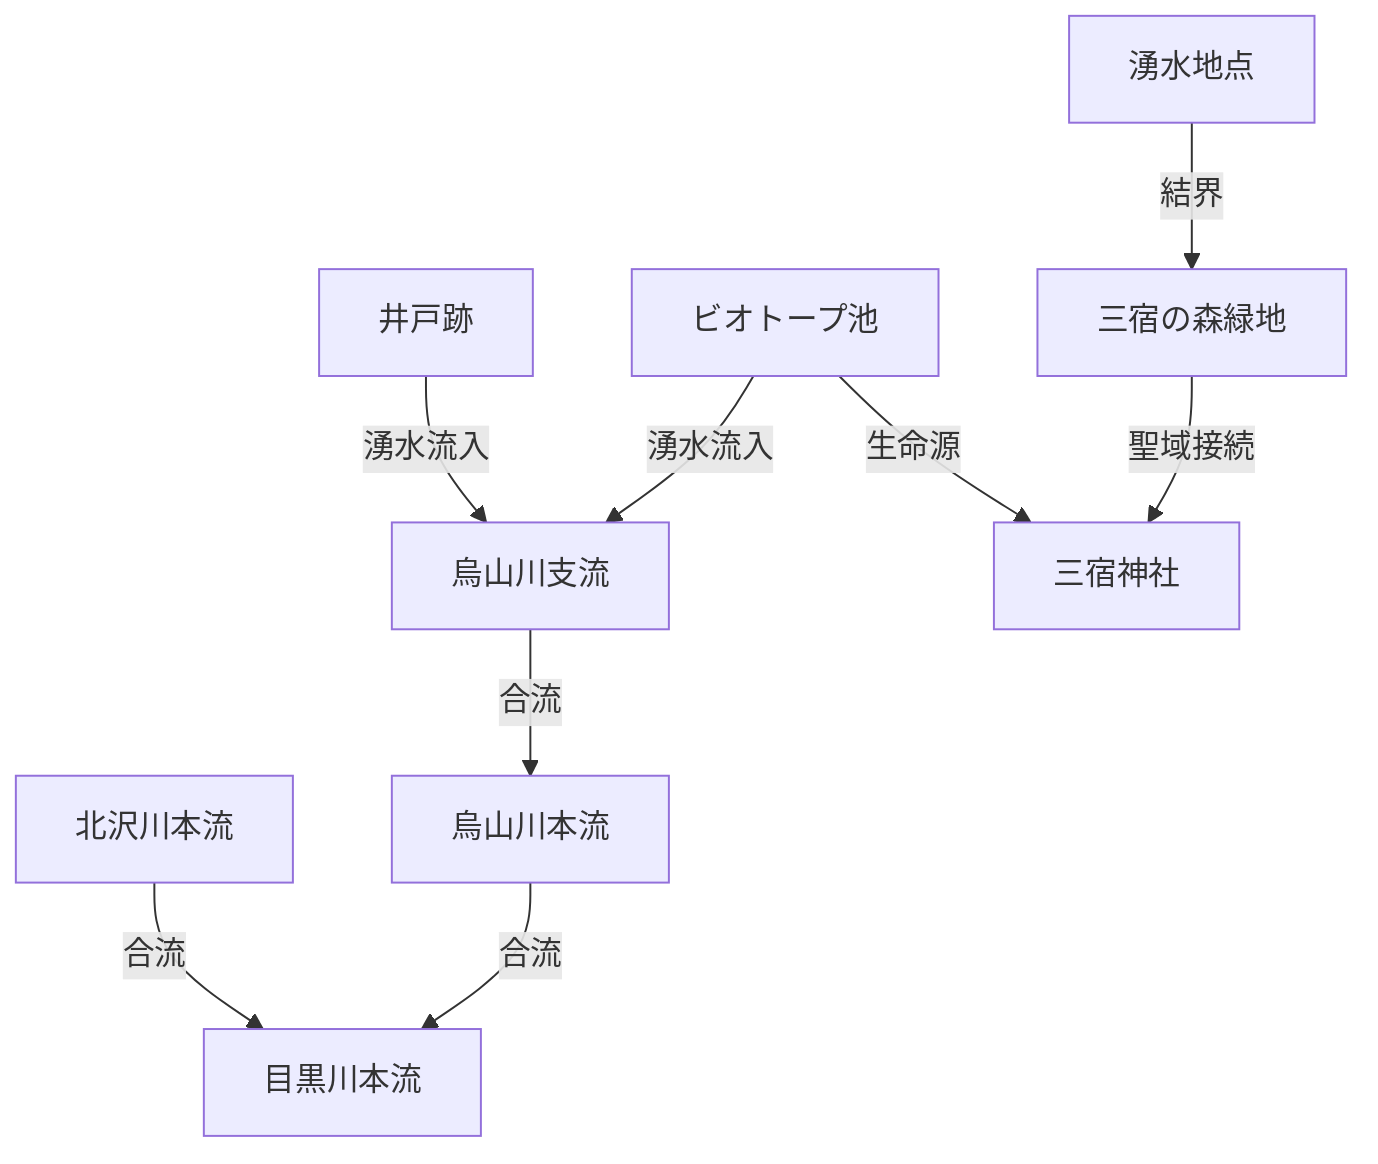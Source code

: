 flowchart TD
    ビオトープ池 -->|湧水流入| 烏山川支流
    井戸跡 -->|湧水流入| 烏山川支流
    烏山川支流 -->|合流| 烏山川本流
    烏山川本流 -->|合流| 目黒川本流
    北沢川本流 -->|合流| 目黒川本流

    湧水地点 -->|結界| 三宿の森緑地
    三宿の森緑地 -->|聖域接続| 三宿神社
    ビオトープ池 -->|生命源| 三宿神社